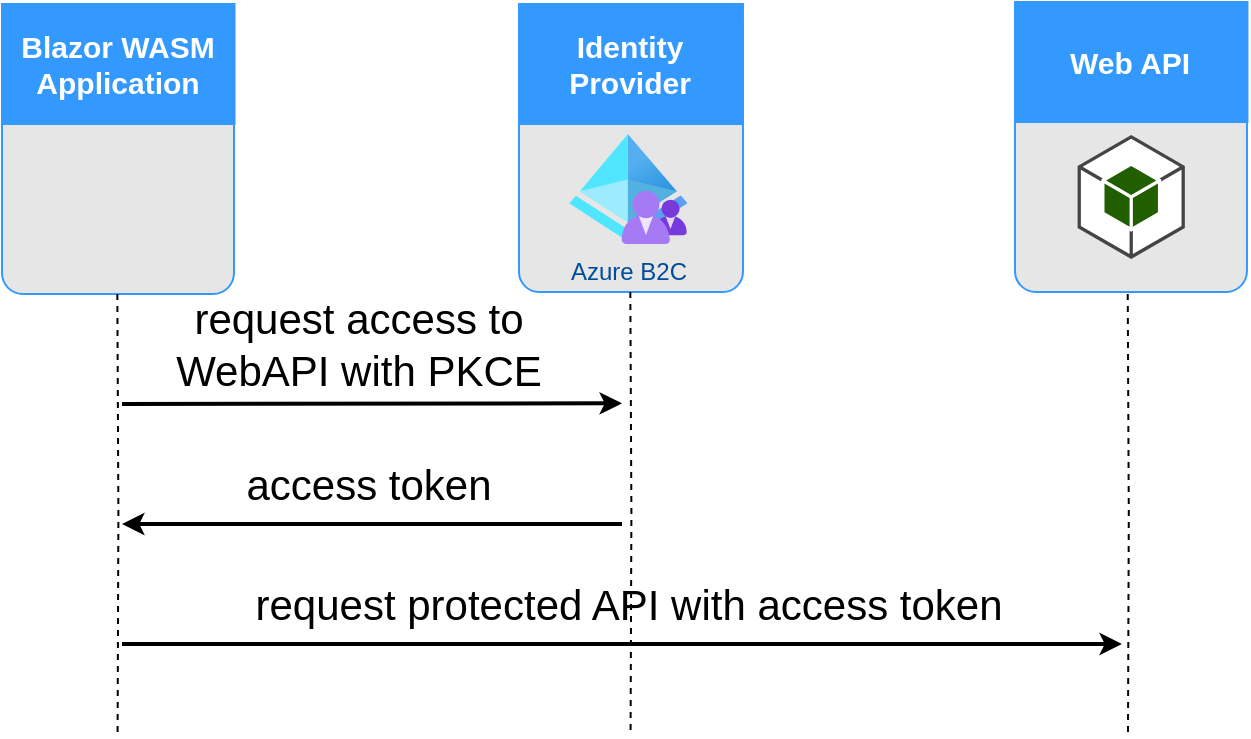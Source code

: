 <mxfile version="23.1.5" type="device">
  <diagram name="Page-1" id="l-VstRYyE5xBMKpiUxOr">
    <mxGraphModel dx="1205" dy="752" grid="1" gridSize="10" guides="1" tooltips="1" connect="1" arrows="1" fold="1" page="1" pageScale="1" pageWidth="827" pageHeight="1169" math="0" shadow="0">
      <root>
        <mxCell id="0" />
        <mxCell id="1" parent="0" />
        <mxCell id="6AZGo2H-WwZ57yClvzuF-9" value="" style="rounded=1;whiteSpace=wrap;html=1;strokeColor=#3399FF;strokeWidth=1;fillColor=#E6E6E6;fontFamily=Verdana;fontSize=12;fontColor=#000000;perimeterSpacing=0;imageHeight=24;arcSize=9;" vertex="1" parent="1">
          <mxGeometry x="110" y="545" width="116" height="140" as="geometry" />
        </mxCell>
        <mxCell id="6AZGo2H-WwZ57yClvzuF-10" value="Blazor WASM Application" style="whiteSpace=wrap;html=1;strokeColor=#3399FF;strokeWidth=1;fillColor=#3399FF;fontFamily=Helvetica;fontSize=15;fontColor=#FFFFFF;fontStyle=1" vertex="1" parent="1">
          <mxGeometry x="110" y="540" width="116.25" height="60" as="geometry" />
        </mxCell>
        <mxCell id="6AZGo2H-WwZ57yClvzuF-4" value="" style="shape=image;verticalLabelPosition=bottom;labelBackgroundColor=default;verticalAlign=top;aspect=fixed;imageAspect=0;image=https://upload.wikimedia.org/wikipedia/commons/d/d0/Blazor.png;" vertex="1" parent="1">
          <mxGeometry x="141.75" y="610" width="52.5" height="52.5" as="geometry" />
        </mxCell>
        <mxCell id="6AZGo2H-WwZ57yClvzuF-25" value="" style="rounded=1;whiteSpace=wrap;html=1;strokeColor=#3399FF;strokeWidth=1;fillColor=#E6E6E6;fontFamily=Verdana;fontSize=12;fontColor=#00BEF2;perimeterSpacing=0;imageHeight=24;arcSize=9;" vertex="1" parent="1">
          <mxGeometry x="368.49" y="544" width="112" height="140" as="geometry" />
        </mxCell>
        <mxCell id="6AZGo2H-WwZ57yClvzuF-26" value="Identity Provider" style="whiteSpace=wrap;html=1;strokeColor=#3399FF;strokeWidth=1;fillColor=#3399FF;fontFamily=Helvetica;fontSize=15;fontColor=#FFFFFF;fontStyle=1" vertex="1" parent="1">
          <mxGeometry x="368.49" y="540" width="112" height="60" as="geometry" />
        </mxCell>
        <mxCell id="6AZGo2H-WwZ57yClvzuF-27" value="Azure B2C" style="aspect=fixed;html=1;points=[];align=center;image;fontSize=12;image=img/lib/azure2/identity/Azure_AD_B2C.svg;labelBackgroundColor=none;fontColor=#004C99;" vertex="1" parent="1">
          <mxGeometry x="393.49" y="605" width="59.3" height="55" as="geometry" />
        </mxCell>
        <mxCell id="6AZGo2H-WwZ57yClvzuF-28" value="" style="rounded=1;whiteSpace=wrap;html=1;strokeColor=#3399FF;strokeWidth=1;fillColor=#E6E6E6;fontFamily=Verdana;fontSize=12;fontColor=#000000;perimeterSpacing=0;imageHeight=24;arcSize=9;" vertex="1" parent="1">
          <mxGeometry x="616.49" y="544" width="116" height="140" as="geometry" />
        </mxCell>
        <mxCell id="6AZGo2H-WwZ57yClvzuF-29" value="Web API" style="whiteSpace=wrap;html=1;strokeColor=#3399FF;strokeWidth=1;fillColor=#3399FF;fontFamily=Helvetica;fontSize=15;fontColor=#FFFFFF;fontStyle=1" vertex="1" parent="1">
          <mxGeometry x="616.49" y="539" width="116.25" height="60" as="geometry" />
        </mxCell>
        <mxCell id="6AZGo2H-WwZ57yClvzuF-30" value="" style="outlineConnect=0;dashed=0;verticalLabelPosition=bottom;verticalAlign=top;align=center;html=1;shape=mxgraph.aws3.android;fillColor=#205E00;gradientColor=none;" vertex="1" parent="1">
          <mxGeometry x="647.8" y="605.5" width="53.62" height="62" as="geometry" />
        </mxCell>
        <mxCell id="6AZGo2H-WwZ57yClvzuF-31" style="edgeStyle=orthogonalEdgeStyle;rounded=0;orthogonalLoop=1;jettySize=auto;html=1;exitX=0.5;exitY=1;exitDx=0;exitDy=0;dashed=1;fontColor=#004C99;endArrow=none;endFill=0;" edge="1" parent="1">
          <mxGeometry relative="1" as="geometry">
            <mxPoint x="673" y="905" as="targetPoint" />
            <mxPoint x="672.87" y="685" as="sourcePoint" />
          </mxGeometry>
        </mxCell>
        <mxCell id="6AZGo2H-WwZ57yClvzuF-49" value="request access to &lt;br&gt;WebAPI with PKCE" style="text;html=1;align=center;verticalAlign=middle;resizable=0;points=[];autosize=1;strokeColor=none;fillColor=none;fontSize=21;" vertex="1" parent="1">
          <mxGeometry x="183.49" y="680" width="210" height="60" as="geometry" />
        </mxCell>
        <mxCell id="6AZGo2H-WwZ57yClvzuF-50" value="" style="endArrow=classic;html=1;rounded=0;startSize=6;endSize=5;strokeColor=default;strokeWidth=2;" edge="1" parent="1">
          <mxGeometry width="50" height="50" relative="1" as="geometry">
            <mxPoint x="170" y="739.98" as="sourcePoint" />
            <mxPoint x="420" y="739.67" as="targetPoint" />
          </mxGeometry>
        </mxCell>
        <mxCell id="6AZGo2H-WwZ57yClvzuF-54" value="" style="endArrow=classic;html=1;rounded=0;startSize=6;endSize=5;strokeColor=#000000;strokeWidth=2;fontColor=#000000;" edge="1" parent="1">
          <mxGeometry width="50" height="50" relative="1" as="geometry">
            <mxPoint x="420" y="800" as="sourcePoint" />
            <mxPoint x="170" y="800" as="targetPoint" />
          </mxGeometry>
        </mxCell>
        <mxCell id="6AZGo2H-WwZ57yClvzuF-67" value="access token" style="text;html=1;align=center;verticalAlign=middle;resizable=0;points=[];autosize=1;strokeColor=none;fillColor=none;fontSize=21;" vertex="1" parent="1">
          <mxGeometry x="218.49" y="760" width="150" height="40" as="geometry" />
        </mxCell>
        <mxCell id="6AZGo2H-WwZ57yClvzuF-68" value="" style="endArrow=classic;html=1;rounded=0;startSize=6;endSize=5;strokeColor=#000000;strokeWidth=2;fontColor=#000000;" edge="1" parent="1">
          <mxGeometry width="50" height="50" relative="1" as="geometry">
            <mxPoint x="170" y="860" as="sourcePoint" />
            <mxPoint x="670" y="860" as="targetPoint" />
          </mxGeometry>
        </mxCell>
        <mxCell id="6AZGo2H-WwZ57yClvzuF-69" value="request protected API with access token" style="text;html=1;align=center;verticalAlign=middle;resizable=0;points=[];autosize=1;strokeColor=none;fillColor=none;fontSize=21;" vertex="1" parent="1">
          <mxGeometry x="223.14" y="820" width="400" height="40" as="geometry" />
        </mxCell>
        <mxCell id="6AZGo2H-WwZ57yClvzuF-72" style="edgeStyle=orthogonalEdgeStyle;rounded=0;orthogonalLoop=1;jettySize=auto;html=1;exitX=0.5;exitY=1;exitDx=0;exitDy=0;dashed=1;fontColor=#004C99;endArrow=none;endFill=0;" edge="1" parent="1">
          <mxGeometry relative="1" as="geometry">
            <mxPoint x="424.29" y="904" as="targetPoint" />
            <mxPoint x="424.16" y="684" as="sourcePoint" />
          </mxGeometry>
        </mxCell>
        <mxCell id="6AZGo2H-WwZ57yClvzuF-73" style="edgeStyle=orthogonalEdgeStyle;rounded=0;orthogonalLoop=1;jettySize=auto;html=1;exitX=0.5;exitY=1;exitDx=0;exitDy=0;dashed=1;fontColor=#004C99;endArrow=none;endFill=0;" edge="1" parent="1">
          <mxGeometry relative="1" as="geometry">
            <mxPoint x="167.8" y="905" as="targetPoint" />
            <mxPoint x="167.67" y="685" as="sourcePoint" />
          </mxGeometry>
        </mxCell>
      </root>
    </mxGraphModel>
  </diagram>
</mxfile>
